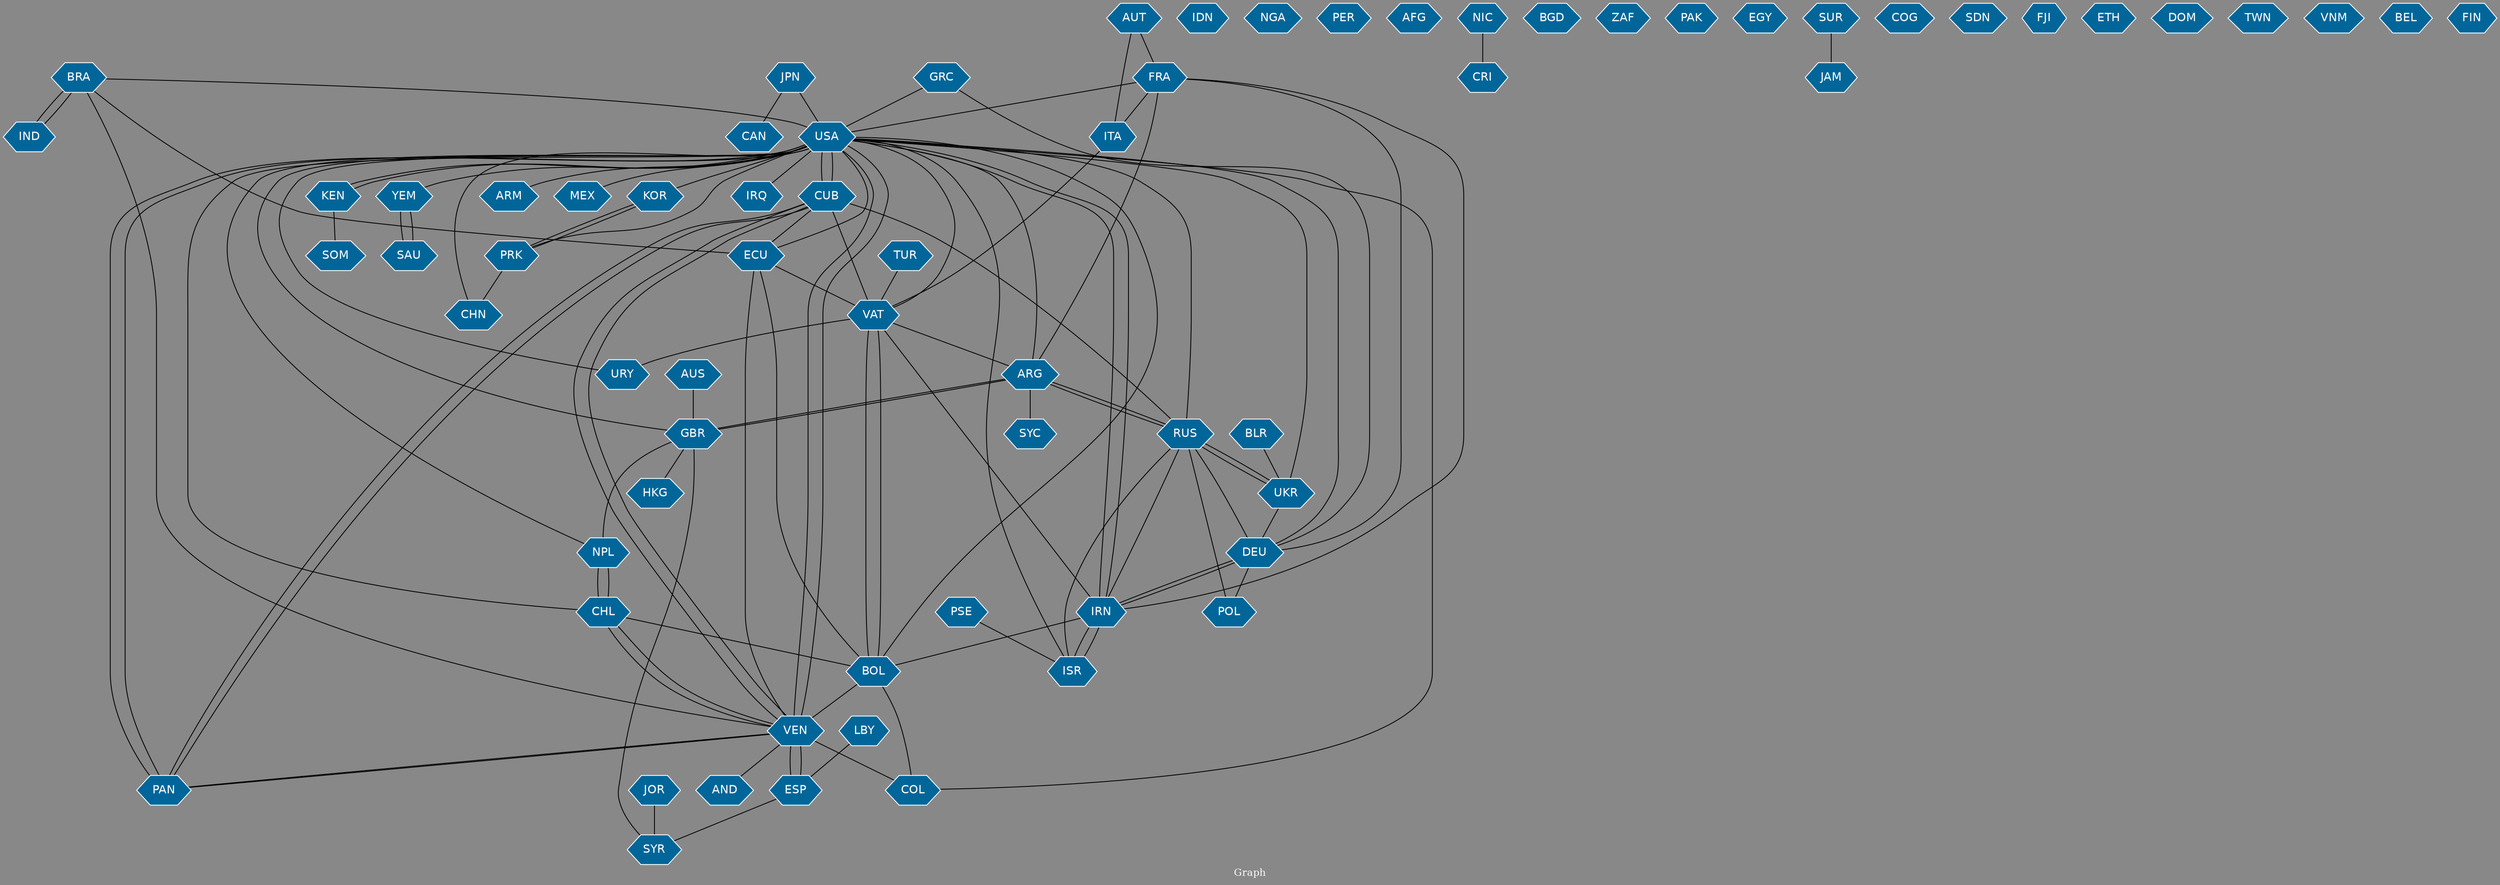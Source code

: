 // Countries together in item graph
graph {
	graph [bgcolor="#888888" fontcolor=white fontsize=12 label="Graph" outputorder=edgesfirst overlap=prism]
	node [color=white fillcolor="#006699" fontcolor=white fontname=Helvetica shape=hexagon style=filled]
	edge [arrowhead=open color=black fontcolor=white fontname=Courier fontsize=12]
		USA [label=USA]
		KOR [label=KOR]
		CUB [label=CUB]
		ESP [label=ESP]
		GBR [label=GBR]
		IRN [label=IRN]
		VAT [label=VAT]
		VEN [label=VEN]
		AND [label=AND]
		JPN [label=JPN]
		CAN [label=CAN]
		RUS [label=RUS]
		URY [label=URY]
		BRA [label=BRA]
		PAN [label=PAN]
		IDN [label=IDN]
		ARM [label=ARM]
		COL [label=COL]
		BLR [label=BLR]
		UKR [label=UKR]
		NGA [label=NGA]
		ISR [label=ISR]
		NPL [label=NPL]
		BOL [label=BOL]
		PRK [label=PRK]
		CHL [label=CHL]
		AUS [label=AUS]
		ITA [label=ITA]
		MEX [label=MEX]
		SYR [label=SYR]
		CHN [label=CHN]
		KEN [label=KEN]
		PER [label=PER]
		LBY [label=LBY]
		PSE [label=PSE]
		SOM [label=SOM]
		AFG [label=AFG]
		ARG [label=ARG]
		DEU [label=DEU]
		GRC [label=GRC]
		NIC [label=NIC]
		CRI [label=CRI]
		BGD [label=BGD]
		ECU [label=ECU]
		ZAF [label=ZAF]
		YEM [label=YEM]
		PAK [label=PAK]
		HKG [label=HKG]
		EGY [label=EGY]
		SUR [label=SUR]
		JAM [label=JAM]
		COG [label=COG]
		IND [label=IND]
		SAU [label=SAU]
		TUR [label=TUR]
		FRA [label=FRA]
		POL [label=POL]
		SDN [label=SDN]
		FJI [label=FJI]
		ETH [label=ETH]
		AUT [label=AUT]
		JOR [label=JOR]
		DOM [label=DOM]
		IRQ [label=IRQ]
		TWN [label=TWN]
		SYC [label=SYC]
		VNM [label=VNM]
		BEL [label=BEL]
		FIN [label=FIN]
			VEN -- USA [weight=11]
			VAT -- ARG [weight=1]
			USA -- VAT [weight=1]
			CUB -- PAN [weight=1]
			AUT -- ITA [weight=1]
			DEU -- POL [weight=2]
			PRK -- CHN [weight=1]
			SAU -- YEM [weight=1]
			ARG -- USA [weight=1]
			BRA -- ECU [weight=1]
			CUB -- ECU [weight=1]
			ARG -- RUS [weight=1]
			GBR -- ARG [weight=1]
			TUR -- VAT [weight=1]
			ISR -- IRN [weight=5]
			IRN -- ISR [weight=2]
			ECU -- BOL [weight=1]
			JOR -- SYR [weight=1]
			USA -- YEM [weight=1]
			POL -- RUS [weight=2]
			PRK -- USA [weight=1]
			FRA -- IRN [weight=1]
			USA -- UKR [weight=1]
			USA -- IRN [weight=3]
			RUS -- CUB [weight=1]
			VEN -- AND [weight=1]
			KOR -- PRK [weight=1]
			DEU -- RUS [weight=2]
			JPN -- USA [weight=1]
			CHN -- USA [weight=1]
			BOL -- COL [weight=1]
			GBR -- HKG [weight=1]
			GBR -- USA [weight=1]
			IND -- BRA [weight=1]
			USA -- IRQ [weight=1]
			BLR -- UKR [weight=1]
			USA -- RUS [weight=3]
			PSE -- ISR [weight=2]
			ISR -- USA [weight=4]
			JPN -- CAN [weight=1]
			KEN -- SOM [weight=2]
			BOL -- VAT [weight=2]
			PAN -- VEN [weight=2]
			FRA -- DEU [weight=1]
			ARG -- SYC [weight=1]
			BOL -- USA [weight=2]
			VEN -- CHL [weight=1]
			USA -- KOR [weight=3]
			ECU -- VAT [weight=2]
			GBR -- SYR [weight=1]
			YEM -- SAU [weight=2]
			IRN -- VAT [weight=1]
			IRN -- RUS [weight=2]
			FRA -- USA [weight=2]
			NPL -- CHL [weight=6]
			VAT -- BOL [weight=1]
			ESP -- SYR [weight=1]
			FRA -- ARG [weight=1]
			CUB -- USA [weight=10]
			USA -- CHL [weight=1]
			USA -- ECU [weight=1]
			CHL -- NPL [weight=6]
			BOL -- VEN [weight=1]
			GBR -- NPL [weight=1]
			CHL -- VEN [weight=1]
			DEU -- IRN [weight=1]
			VEN -- PAN [weight=1]
			NIC -- CRI [weight=1]
			VEN -- ECU [weight=1]
			IRN -- DEU [weight=2]
			VAT -- URY [weight=1]
			USA -- PAN [weight=3]
			PRK -- KOR [weight=1]
			RUS -- UKR [weight=1]
			IRN -- USA [weight=6]
			GRC -- USA [weight=1]
			BRA -- VEN [weight=2]
			RUS -- ARG [weight=1]
			CHL -- BOL [weight=3]
			VEN -- ESP [weight=1]
			VAT -- CUB [weight=1]
			BRA -- USA [weight=1]
			VEN -- CUB [weight=5]
			ISR -- RUS [weight=1]
			CUB -- VEN [weight=1]
			UKR -- DEU [weight=1]
			UKR -- RUS [weight=5]
			USA -- KEN [weight=2]
			AUT -- FRA [weight=1]
			VEN -- COL [weight=1]
			USA -- MEX [weight=1]
			PAN -- CUB [weight=3]
			ARG -- GBR [weight=2]
			LBY -- ESP [weight=1]
			KEN -- USA [weight=1]
			USA -- ARM [weight=1]
			ITA -- VAT [weight=1]
			USA -- CUB [weight=9]
			DEU -- USA [weight=1]
			USA -- VEN [weight=2]
			FRA -- ITA [weight=1]
			GRC -- DEU [weight=1]
			PAN -- USA [weight=2]
			COL -- USA [weight=1]
			IRN -- BOL [weight=1]
			USA -- URY [weight=1]
			ESP -- VEN [weight=5]
			AUS -- GBR [weight=1]
			NPL -- USA [weight=1]
			BRA -- IND [weight=1]
			SUR -- JAM [weight=1]
}